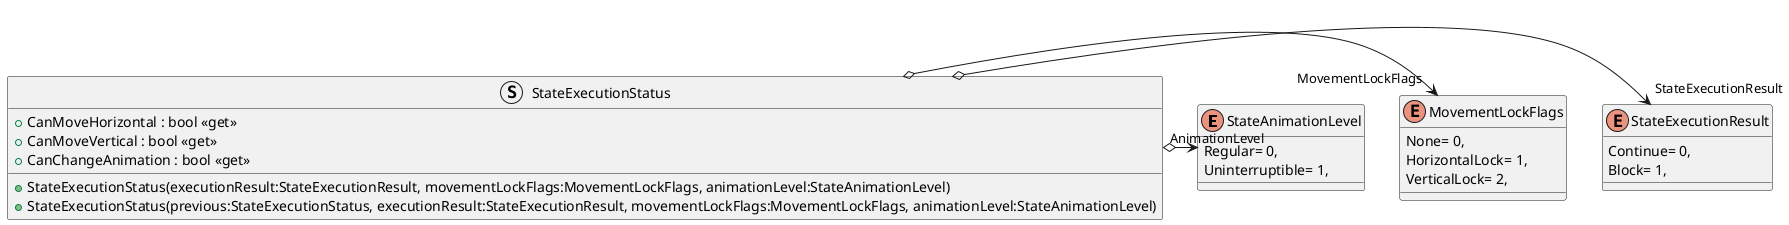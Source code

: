 @startuml
enum StateAnimationLevel {
    Regular= 0,
    Uninterruptible= 1,
}
enum StateExecutionResult {
    Continue= 0,
    Block= 1,
}
enum MovementLockFlags {
    None= 0,
    HorizontalLock= 1,
    VerticalLock= 2,
}
struct StateExecutionStatus {
    + CanMoveHorizontal : bool <<get>>
    + CanMoveVertical : bool <<get>>
    + CanChangeAnimation : bool <<get>>
    + StateExecutionStatus(executionResult:StateExecutionResult, movementLockFlags:MovementLockFlags, animationLevel:StateAnimationLevel)
    + StateExecutionStatus(previous:StateExecutionStatus, executionResult:StateExecutionResult, movementLockFlags:MovementLockFlags, animationLevel:StateAnimationLevel)
}
StateExecutionStatus o-> "StateExecutionResult" StateExecutionResult
StateExecutionStatus o-> "MovementLockFlags" MovementLockFlags
StateExecutionStatus o-> "AnimationLevel" StateAnimationLevel
@enduml
